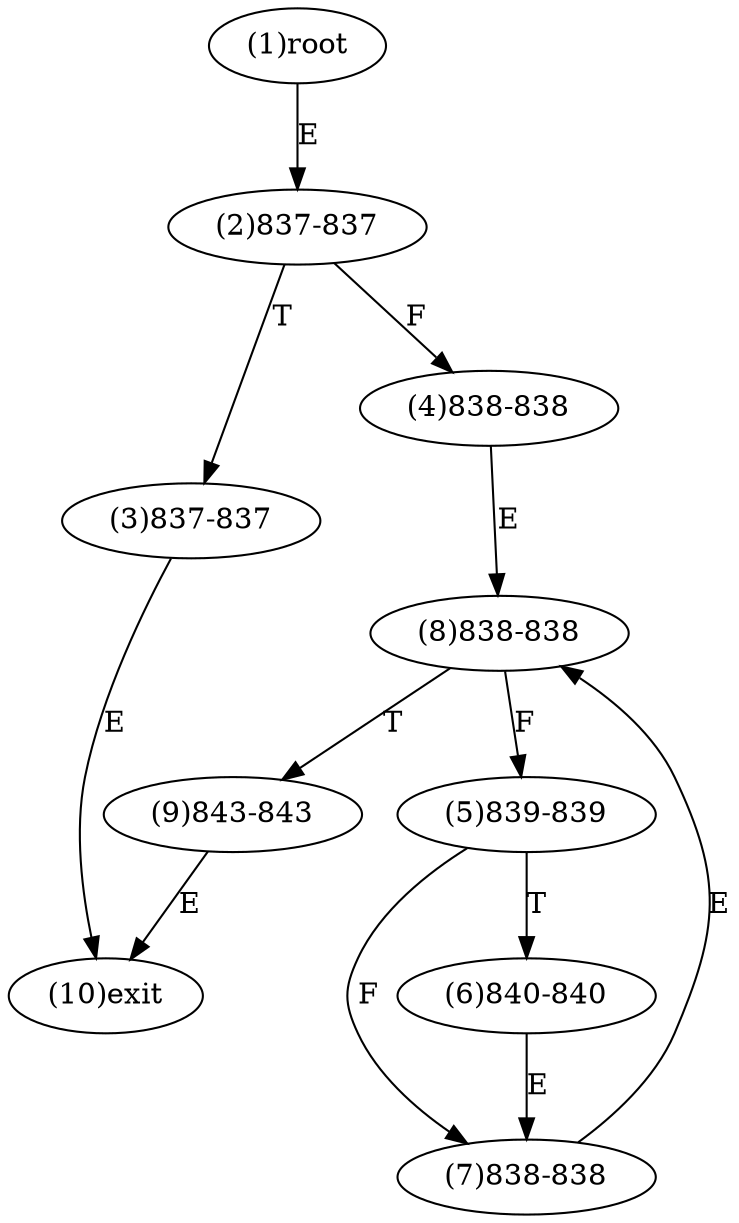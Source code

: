 digraph "" { 
1[ label="(1)root"];
2[ label="(2)837-837"];
3[ label="(3)837-837"];
4[ label="(4)838-838"];
5[ label="(5)839-839"];
6[ label="(6)840-840"];
7[ label="(7)838-838"];
8[ label="(8)838-838"];
9[ label="(9)843-843"];
10[ label="(10)exit"];
1->2[ label="E"];
2->4[ label="F"];
2->3[ label="T"];
3->10[ label="E"];
4->8[ label="E"];
5->7[ label="F"];
5->6[ label="T"];
6->7[ label="E"];
7->8[ label="E"];
8->5[ label="F"];
8->9[ label="T"];
9->10[ label="E"];
}